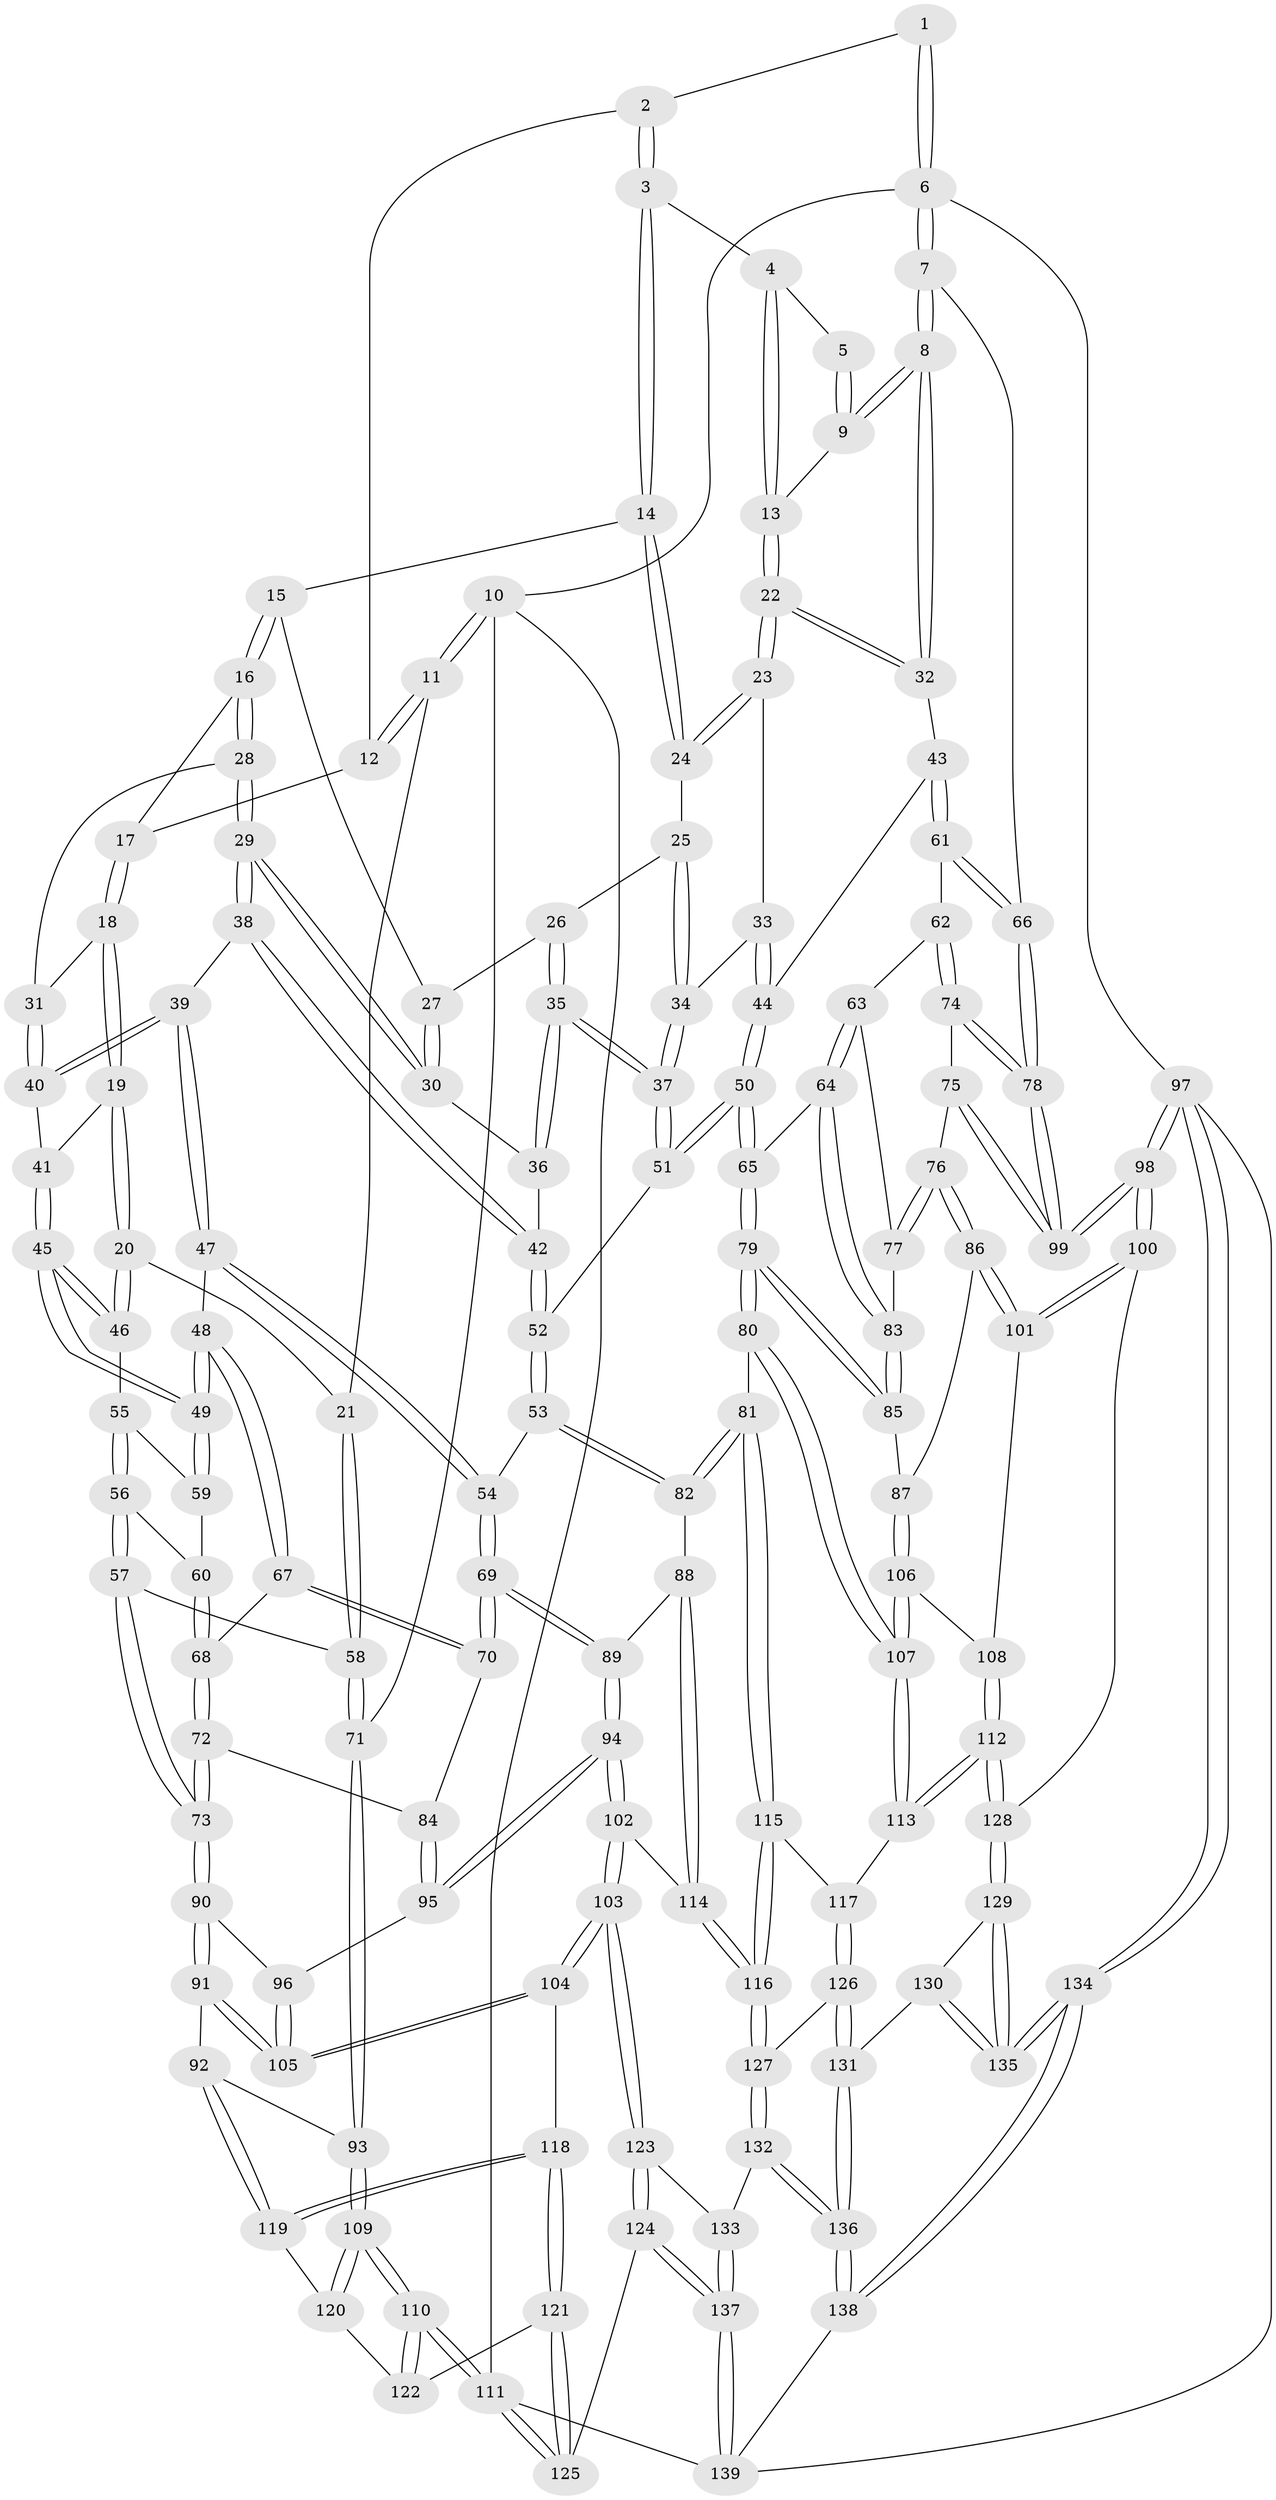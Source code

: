 // coarse degree distribution, {12: 0.01818181818181818, 5: 0.2727272727272727, 3: 0.07272727272727272, 7: 0.07272727272727272, 6: 0.07272727272727272, 4: 0.43636363636363634, 2: 0.03636363636363636, 9: 0.01818181818181818}
// Generated by graph-tools (version 1.1) at 2025/21/03/04/25 18:21:40]
// undirected, 139 vertices, 344 edges
graph export_dot {
graph [start="1"]
  node [color=gray90,style=filled];
  1 [pos="+0.9959408260888628+0"];
  2 [pos="+0.6485991017990517+0"];
  3 [pos="+0.6694213567718699+0"];
  4 [pos="+0.8162593332520205+0.061139950169615494"];
  5 [pos="+0.9343062060351404+0"];
  6 [pos="+1+0"];
  7 [pos="+1+0.17113032592189373"];
  8 [pos="+1+0.16691004086476305"];
  9 [pos="+0.8935124330550288+0.09070205679206776"];
  10 [pos="+0+0"];
  11 [pos="+0+0"];
  12 [pos="+0.26613251246458564+0"];
  13 [pos="+0.8715890881320728+0.10247687820864541"];
  14 [pos="+0.6563705553415581+0.03373027388834934"];
  15 [pos="+0.6518000327272455+0.03641663940965401"];
  16 [pos="+0.45775525851522475+0.10097632837153106"];
  17 [pos="+0.29217043419092936+0"];
  18 [pos="+0.27515335333300556+0.11329326226957305"];
  19 [pos="+0.2698013519312033+0.1328979901127128"];
  20 [pos="+0.21327189715754727+0.20824032656423178"];
  21 [pos="+0.13830399151414094+0.1968453216256955"];
  22 [pos="+0.8320766262741754+0.19155269421133553"];
  23 [pos="+0.7721461706773769+0.16414448527707334"];
  24 [pos="+0.6613470613617334+0.05252836420557258"];
  25 [pos="+0.6556934855892903+0.09593413108461409"];
  26 [pos="+0.5835454232785952+0.17943237977906928"];
  27 [pos="+0.5499247220629948+0.14830519479840384"];
  28 [pos="+0.4596898755560555+0.12463014954425033"];
  29 [pos="+0.48560821892086337+0.16355634529263957"];
  30 [pos="+0.5002051921211438+0.16799610547811106"];
  31 [pos="+0.4035831193815626+0.16194930245388484"];
  32 [pos="+0.8365676646910261+0.21220187315322817"];
  33 [pos="+0.6769072844169021+0.2204932030281436"];
  34 [pos="+0.6603466406105252+0.21845837245175884"];
  35 [pos="+0.5832612444550548+0.25529971915495697"];
  36 [pos="+0.5071838528227886+0.17583310401360921"];
  37 [pos="+0.5971059124418386+0.28157099906270383"];
  38 [pos="+0.4537454357835796+0.23415392402926774"];
  39 [pos="+0.42710922630046816+0.2477911105077128"];
  40 [pos="+0.3772151624306524+0.2258834980893908"];
  41 [pos="+0.3710070091312884+0.22692708141359308"];
  42 [pos="+0.5045028157555062+0.268528973485122"];
  43 [pos="+0.833384321020539+0.24273694889031283"];
  44 [pos="+0.7580825714313332+0.26525724224039204"];
  45 [pos="+0.31984338028622056+0.29291166636526345"];
  46 [pos="+0.21724440404010983+0.22053608801447125"];
  47 [pos="+0.42679554867010255+0.3176048995522109"];
  48 [pos="+0.3268907533929365+0.32101353798066257"];
  49 [pos="+0.32516515147765584+0.3170691227734544"];
  50 [pos="+0.6884059668287028+0.35947317069555684"];
  51 [pos="+0.594334391288368+0.2939487393024319"];
  52 [pos="+0.5633461428285949+0.3129525316667739"];
  53 [pos="+0.5185005432403136+0.36724248842677853"];
  54 [pos="+0.46634727447199037+0.3605242065763851"];
  55 [pos="+0.21090418610811507+0.24660819084135793"];
  56 [pos="+0.17310321238466556+0.3369424450092725"];
  57 [pos="+0.13033443563792046+0.3793926119394341"];
  58 [pos="+0.025210311799794403+0.3303542092181173"];
  59 [pos="+0.24909204959797282+0.32438170772098474"];
  60 [pos="+0.23521764515937715+0.3453157634312139"];
  61 [pos="+0.8621522060955483+0.29678908175716334"];
  62 [pos="+0.8611085716687407+0.3112531419528347"];
  63 [pos="+0.7945993311109498+0.3541803613439144"];
  64 [pos="+0.7238587907556575+0.3813242253549316"];
  65 [pos="+0.6885588090089622+0.3597826240177287"];
  66 [pos="+1+0.24206878902892298"];
  67 [pos="+0.318397789079294+0.378143734387447"];
  68 [pos="+0.25869346879396604+0.3684671366607804"];
  69 [pos="+0.3690988624448302+0.43375775861550286"];
  70 [pos="+0.33056664596200674+0.41884672874097795"];
  71 [pos="+0+0.3395719940451801"];
  72 [pos="+0.16871326414969004+0.4325269006878249"];
  73 [pos="+0.15782983643098977+0.4342653971231035"];
  74 [pos="+0.8882306782933062+0.38037371698295536"];
  75 [pos="+0.8690108801923723+0.47171385159812207"];
  76 [pos="+0.8673156863797212+0.47401921485569465"];
  77 [pos="+0.8063586532388201+0.4076185951226805"];
  78 [pos="+1+0.3743332479635616"];
  79 [pos="+0.6008088871601893+0.5117988086432506"];
  80 [pos="+0.58386087779005+0.5223049371162255"];
  81 [pos="+0.5808158104706238+0.5225489474104726"];
  82 [pos="+0.5525032234864209+0.5170655051853339"];
  83 [pos="+0.7245819582267169+0.3827809037445347"];
  84 [pos="+0.3040119846140791+0.43960107344871524"];
  85 [pos="+0.763237538562261+0.4908145891035393"];
  86 [pos="+0.8657961716317122+0.4768865844164525"];
  87 [pos="+0.7726620589039249+0.49648867812451225"];
  88 [pos="+0.551560324965578+0.5175810122541139"];
  89 [pos="+0.3870863160605114+0.465623753924358"];
  90 [pos="+0.15007226268353424+0.49148255399026725"];
  91 [pos="+0.1131605689796067+0.5373777399575687"];
  92 [pos="+0.07906199312530059+0.5493364792009671"];
  93 [pos="+0+0.49259324193093973"];
  94 [pos="+0.35307989572832493+0.6136514907443299"];
  95 [pos="+0.2773888627601466+0.5204408715058053"];
  96 [pos="+0.23153181433847528+0.5231355892121714"];
  97 [pos="+1+1"];
  98 [pos="+1+0.7031549952491244"];
  99 [pos="+1+0.4356902307041259"];
  100 [pos="+0.9598306003676538+0.6726634889701352"];
  101 [pos="+0.9488952915811971+0.656489317314682"];
  102 [pos="+0.37243843618163847+0.6872594651529568"];
  103 [pos="+0.30167540752019756+0.7122803100884334"];
  104 [pos="+0.2264150642036448+0.6701802833901077"];
  105 [pos="+0.2242908185661787+0.6663243103702459"];
  106 [pos="+0.7635788814877061+0.565014169697019"];
  107 [pos="+0.6732921323284378+0.5994885561019061"];
  108 [pos="+0.7640900593874231+0.5660501006549808"];
  109 [pos="+0+0.6702213484957154"];
  110 [pos="+0+0.7617067715681418"];
  111 [pos="+0+0.9333639572095936"];
  112 [pos="+0.7681142855004276+0.732560852903729"];
  113 [pos="+0.7003091427049741+0.7059103766325299"];
  114 [pos="+0.3998601392963242+0.6930313691859759"];
  115 [pos="+0.6073188343806747+0.7167565048152029"];
  116 [pos="+0.431824082588814+0.7256288219502663"];
  117 [pos="+0.6175085693756981+0.7207850467311364"];
  118 [pos="+0.09381354678131897+0.7001772443749953"];
  119 [pos="+0.07593515999067309+0.6902116772932971"];
  120 [pos="+0.02979139623565163+0.7015922032868013"];
  121 [pos="+0.1317240797079155+0.8764335216684839"];
  122 [pos="+0.0374573036504593+0.8016849307354549"];
  123 [pos="+0.2288771656748658+0.8401521402462917"];
  124 [pos="+0.1632245640045972+0.9148116606497443"];
  125 [pos="+0.1499756638084008+0.907439503028817"];
  126 [pos="+0.613752968217618+0.8176821161541847"];
  127 [pos="+0.45430171952101045+0.8003345208696442"];
  128 [pos="+0.802044508401838+0.7592102364030546"];
  129 [pos="+0.792385592624843+0.8154744302855482"];
  130 [pos="+0.6508171586108358+0.8984310957479497"];
  131 [pos="+0.6506562810724703+0.8984831812110808"];
  132 [pos="+0.46224192672933967+0.8839555343000917"];
  133 [pos="+0.40825317924218224+0.9020815584881442"];
  134 [pos="+1+1"];
  135 [pos="+0.9911573747785856+1"];
  136 [pos="+0.5542393859925984+1"];
  137 [pos="+0.20596660770371344+1"];
  138 [pos="+0.5511609762482237+1"];
  139 [pos="+0.21792465577718387+1"];
  1 -- 2;
  1 -- 6;
  1 -- 6;
  2 -- 3;
  2 -- 3;
  2 -- 12;
  3 -- 4;
  3 -- 14;
  3 -- 14;
  4 -- 5;
  4 -- 13;
  4 -- 13;
  5 -- 9;
  5 -- 9;
  6 -- 7;
  6 -- 7;
  6 -- 10;
  6 -- 97;
  7 -- 8;
  7 -- 8;
  7 -- 66;
  8 -- 9;
  8 -- 9;
  8 -- 32;
  8 -- 32;
  9 -- 13;
  10 -- 11;
  10 -- 11;
  10 -- 71;
  10 -- 111;
  11 -- 12;
  11 -- 12;
  11 -- 21;
  12 -- 17;
  13 -- 22;
  13 -- 22;
  14 -- 15;
  14 -- 24;
  14 -- 24;
  15 -- 16;
  15 -- 16;
  15 -- 27;
  16 -- 17;
  16 -- 28;
  16 -- 28;
  17 -- 18;
  17 -- 18;
  18 -- 19;
  18 -- 19;
  18 -- 31;
  19 -- 20;
  19 -- 20;
  19 -- 41;
  20 -- 21;
  20 -- 46;
  20 -- 46;
  21 -- 58;
  21 -- 58;
  22 -- 23;
  22 -- 23;
  22 -- 32;
  22 -- 32;
  23 -- 24;
  23 -- 24;
  23 -- 33;
  24 -- 25;
  25 -- 26;
  25 -- 34;
  25 -- 34;
  26 -- 27;
  26 -- 35;
  26 -- 35;
  27 -- 30;
  27 -- 30;
  28 -- 29;
  28 -- 29;
  28 -- 31;
  29 -- 30;
  29 -- 30;
  29 -- 38;
  29 -- 38;
  30 -- 36;
  31 -- 40;
  31 -- 40;
  32 -- 43;
  33 -- 34;
  33 -- 44;
  33 -- 44;
  34 -- 37;
  34 -- 37;
  35 -- 36;
  35 -- 36;
  35 -- 37;
  35 -- 37;
  36 -- 42;
  37 -- 51;
  37 -- 51;
  38 -- 39;
  38 -- 42;
  38 -- 42;
  39 -- 40;
  39 -- 40;
  39 -- 47;
  39 -- 47;
  40 -- 41;
  41 -- 45;
  41 -- 45;
  42 -- 52;
  42 -- 52;
  43 -- 44;
  43 -- 61;
  43 -- 61;
  44 -- 50;
  44 -- 50;
  45 -- 46;
  45 -- 46;
  45 -- 49;
  45 -- 49;
  46 -- 55;
  47 -- 48;
  47 -- 54;
  47 -- 54;
  48 -- 49;
  48 -- 49;
  48 -- 67;
  48 -- 67;
  49 -- 59;
  49 -- 59;
  50 -- 51;
  50 -- 51;
  50 -- 65;
  50 -- 65;
  51 -- 52;
  52 -- 53;
  52 -- 53;
  53 -- 54;
  53 -- 82;
  53 -- 82;
  54 -- 69;
  54 -- 69;
  55 -- 56;
  55 -- 56;
  55 -- 59;
  56 -- 57;
  56 -- 57;
  56 -- 60;
  57 -- 58;
  57 -- 73;
  57 -- 73;
  58 -- 71;
  58 -- 71;
  59 -- 60;
  60 -- 68;
  60 -- 68;
  61 -- 62;
  61 -- 66;
  61 -- 66;
  62 -- 63;
  62 -- 74;
  62 -- 74;
  63 -- 64;
  63 -- 64;
  63 -- 77;
  64 -- 65;
  64 -- 83;
  64 -- 83;
  65 -- 79;
  65 -- 79;
  66 -- 78;
  66 -- 78;
  67 -- 68;
  67 -- 70;
  67 -- 70;
  68 -- 72;
  68 -- 72;
  69 -- 70;
  69 -- 70;
  69 -- 89;
  69 -- 89;
  70 -- 84;
  71 -- 93;
  71 -- 93;
  72 -- 73;
  72 -- 73;
  72 -- 84;
  73 -- 90;
  73 -- 90;
  74 -- 75;
  74 -- 78;
  74 -- 78;
  75 -- 76;
  75 -- 99;
  75 -- 99;
  76 -- 77;
  76 -- 77;
  76 -- 86;
  76 -- 86;
  77 -- 83;
  78 -- 99;
  78 -- 99;
  79 -- 80;
  79 -- 80;
  79 -- 85;
  79 -- 85;
  80 -- 81;
  80 -- 107;
  80 -- 107;
  81 -- 82;
  81 -- 82;
  81 -- 115;
  81 -- 115;
  82 -- 88;
  83 -- 85;
  83 -- 85;
  84 -- 95;
  84 -- 95;
  85 -- 87;
  86 -- 87;
  86 -- 101;
  86 -- 101;
  87 -- 106;
  87 -- 106;
  88 -- 89;
  88 -- 114;
  88 -- 114;
  89 -- 94;
  89 -- 94;
  90 -- 91;
  90 -- 91;
  90 -- 96;
  91 -- 92;
  91 -- 105;
  91 -- 105;
  92 -- 93;
  92 -- 119;
  92 -- 119;
  93 -- 109;
  93 -- 109;
  94 -- 95;
  94 -- 95;
  94 -- 102;
  94 -- 102;
  95 -- 96;
  96 -- 105;
  96 -- 105;
  97 -- 98;
  97 -- 98;
  97 -- 134;
  97 -- 134;
  97 -- 139;
  98 -- 99;
  98 -- 99;
  98 -- 100;
  98 -- 100;
  100 -- 101;
  100 -- 101;
  100 -- 128;
  101 -- 108;
  102 -- 103;
  102 -- 103;
  102 -- 114;
  103 -- 104;
  103 -- 104;
  103 -- 123;
  103 -- 123;
  104 -- 105;
  104 -- 105;
  104 -- 118;
  106 -- 107;
  106 -- 107;
  106 -- 108;
  107 -- 113;
  107 -- 113;
  108 -- 112;
  108 -- 112;
  109 -- 110;
  109 -- 110;
  109 -- 120;
  109 -- 120;
  110 -- 111;
  110 -- 111;
  110 -- 122;
  110 -- 122;
  111 -- 125;
  111 -- 125;
  111 -- 139;
  112 -- 113;
  112 -- 113;
  112 -- 128;
  112 -- 128;
  113 -- 117;
  114 -- 116;
  114 -- 116;
  115 -- 116;
  115 -- 116;
  115 -- 117;
  116 -- 127;
  116 -- 127;
  117 -- 126;
  117 -- 126;
  118 -- 119;
  118 -- 119;
  118 -- 121;
  118 -- 121;
  119 -- 120;
  120 -- 122;
  121 -- 122;
  121 -- 125;
  121 -- 125;
  123 -- 124;
  123 -- 124;
  123 -- 133;
  124 -- 125;
  124 -- 137;
  124 -- 137;
  126 -- 127;
  126 -- 131;
  126 -- 131;
  127 -- 132;
  127 -- 132;
  128 -- 129;
  128 -- 129;
  129 -- 130;
  129 -- 135;
  129 -- 135;
  130 -- 131;
  130 -- 135;
  130 -- 135;
  131 -- 136;
  131 -- 136;
  132 -- 133;
  132 -- 136;
  132 -- 136;
  133 -- 137;
  133 -- 137;
  134 -- 135;
  134 -- 135;
  134 -- 138;
  134 -- 138;
  136 -- 138;
  136 -- 138;
  137 -- 139;
  137 -- 139;
  138 -- 139;
}
